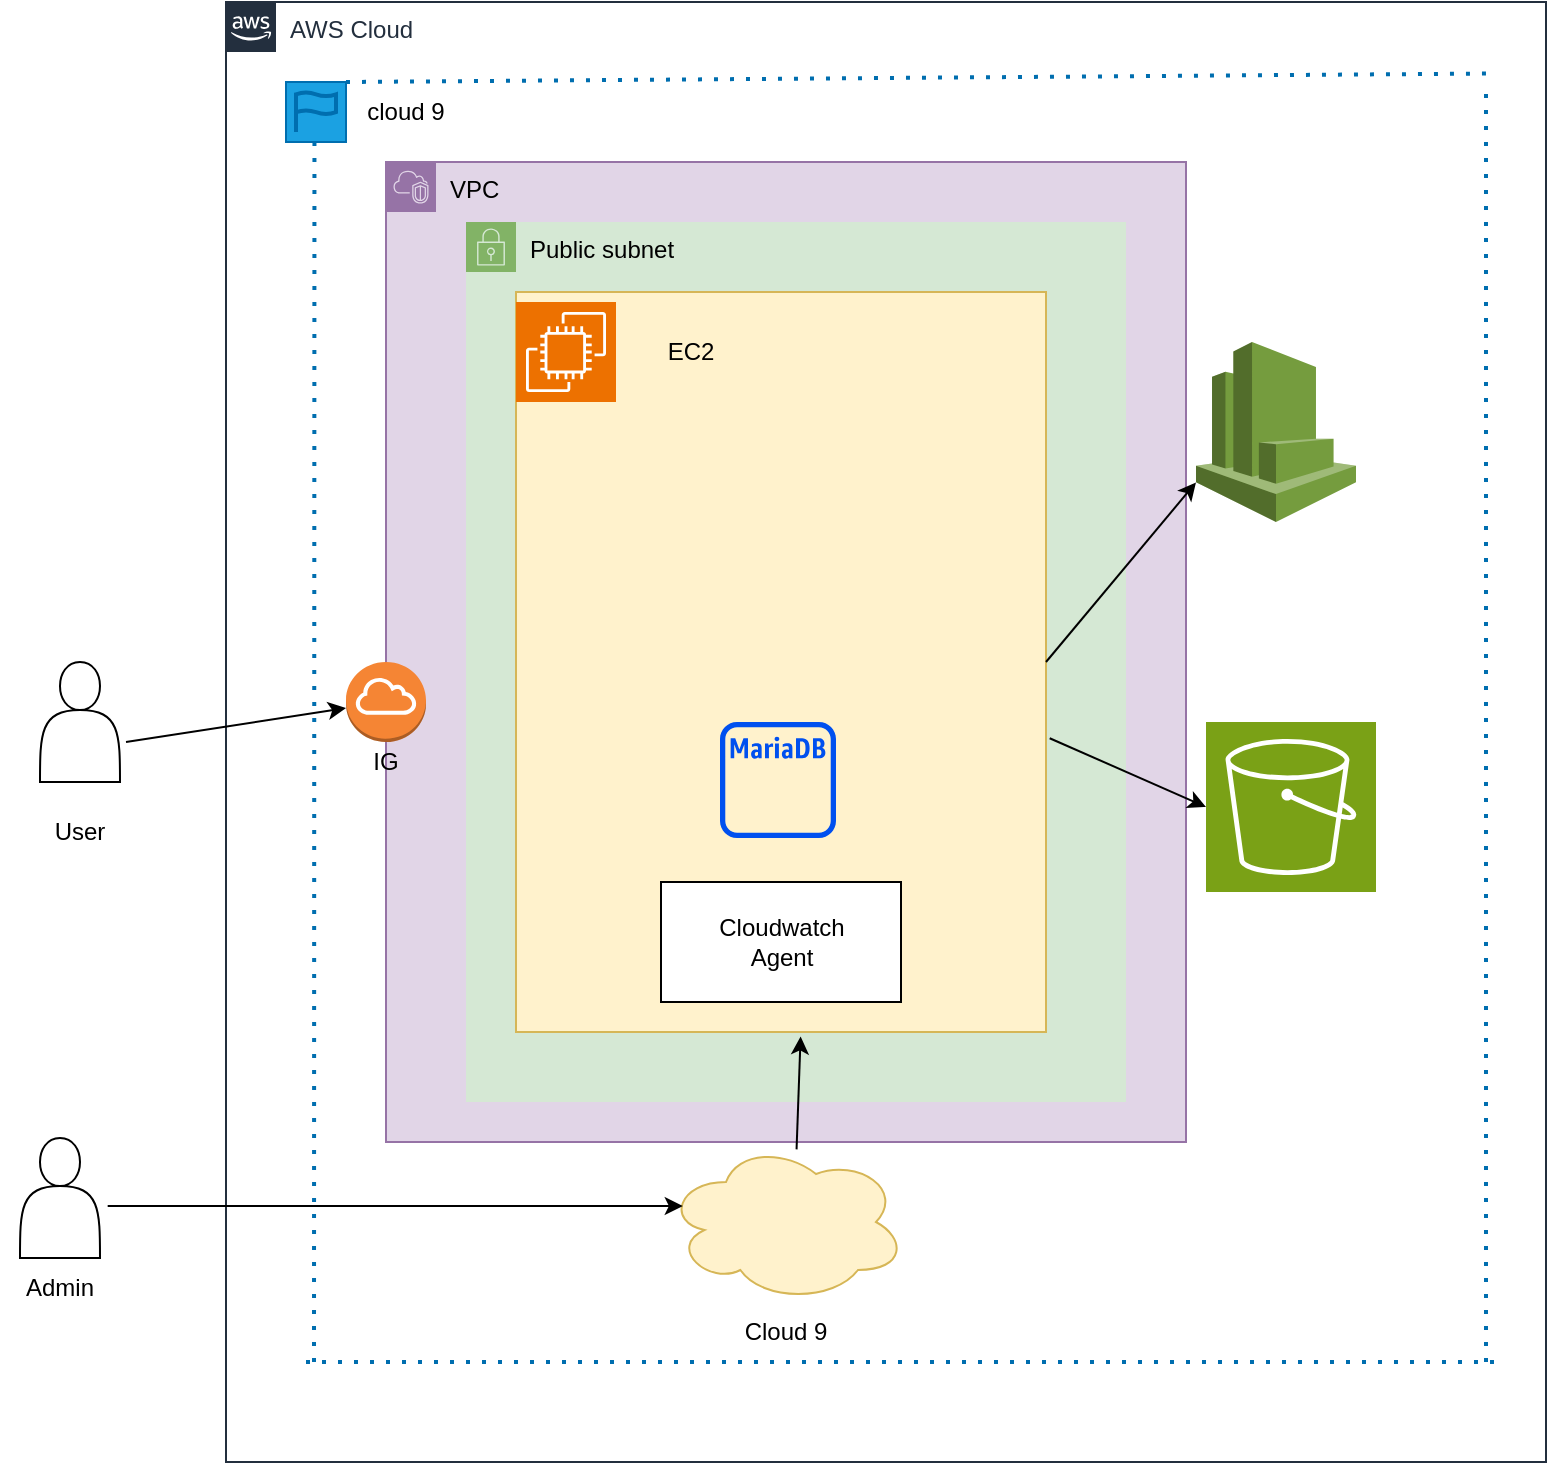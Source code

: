 <mxfile version="23.0.2" type="github">
  <diagram name="Trang-1" id="grSbfRh_PgpcbdRgXVrF">
    <mxGraphModel dx="1286" dy="682" grid="1" gridSize="10" guides="1" tooltips="1" connect="1" arrows="1" fold="1" page="1" pageScale="1" pageWidth="1654" pageHeight="2336" math="0" shadow="0">
      <root>
        <mxCell id="0" />
        <mxCell id="1" parent="0" />
        <mxCell id="BhpOOVz-xvH5h9rG7hqA-3" value="AWS Cloud" style="points=[[0,0],[0.25,0],[0.5,0],[0.75,0],[1,0],[1,0.25],[1,0.5],[1,0.75],[1,1],[0.75,1],[0.5,1],[0.25,1],[0,1],[0,0.75],[0,0.5],[0,0.25]];outlineConnect=0;gradientColor=none;html=1;whiteSpace=wrap;fontSize=12;fontStyle=0;container=1;pointerEvents=0;collapsible=0;recursiveResize=0;shape=mxgraph.aws4.group;grIcon=mxgraph.aws4.group_aws_cloud_alt;strokeColor=#232F3E;fillColor=none;verticalAlign=top;align=left;spacingLeft=30;fontColor=#232F3E;dashed=0;" parent="1" vertex="1">
          <mxGeometry x="900" y="540" width="660" height="730" as="geometry" />
        </mxCell>
        <mxCell id="BhpOOVz-xvH5h9rG7hqA-7" value="VPC" style="points=[[0,0],[0.25,0],[0.5,0],[0.75,0],[1,0],[1,0.25],[1,0.5],[1,0.75],[1,1],[0.75,1],[0.5,1],[0.25,1],[0,1],[0,0.75],[0,0.5],[0,0.25]];outlineConnect=0;html=1;whiteSpace=wrap;fontSize=12;fontStyle=0;container=1;pointerEvents=0;collapsible=0;recursiveResize=0;shape=mxgraph.aws4.group;grIcon=mxgraph.aws4.group_vpc2;strokeColor=#9673a6;fillColor=#e1d5e7;verticalAlign=top;align=left;spacingLeft=30;dashed=0;" parent="BhpOOVz-xvH5h9rG7hqA-3" vertex="1">
          <mxGeometry x="80" y="80" width="400" height="490" as="geometry" />
        </mxCell>
        <mxCell id="BhpOOVz-xvH5h9rG7hqA-8" value="Public subnet" style="points=[[0,0],[0.25,0],[0.5,0],[0.75,0],[1,0],[1,0.25],[1,0.5],[1,0.75],[1,1],[0.75,1],[0.5,1],[0.25,1],[0,1],[0,0.75],[0,0.5],[0,0.25]];outlineConnect=0;html=1;whiteSpace=wrap;fontSize=12;fontStyle=0;container=1;pointerEvents=0;collapsible=0;recursiveResize=0;shape=mxgraph.aws4.group;grIcon=mxgraph.aws4.group_security_group;grStroke=0;strokeColor=#82b366;fillColor=#d5e8d4;verticalAlign=top;align=left;spacingLeft=30;dashed=0;" parent="BhpOOVz-xvH5h9rG7hqA-7" vertex="1">
          <mxGeometry x="40" y="30" width="330" height="440" as="geometry" />
        </mxCell>
        <mxCell id="BhpOOVz-xvH5h9rG7hqA-10" value="" style="rounded=0;whiteSpace=wrap;html=1;direction=south;fillColor=#fff2cc;strokeColor=#d6b656;" parent="BhpOOVz-xvH5h9rG7hqA-8" vertex="1">
          <mxGeometry x="25" y="35" width="265" height="370" as="geometry" />
        </mxCell>
        <mxCell id="BhpOOVz-xvH5h9rG7hqA-11" value="" style="sketch=0;points=[[0,0,0],[0.25,0,0],[0.5,0,0],[0.75,0,0],[1,0,0],[0,1,0],[0.25,1,0],[0.5,1,0],[0.75,1,0],[1,1,0],[0,0.25,0],[0,0.5,0],[0,0.75,0],[1,0.25,0],[1,0.5,0],[1,0.75,0]];outlineConnect=0;fontColor=#232F3E;fillColor=#ED7100;strokeColor=#ffffff;dashed=0;verticalLabelPosition=bottom;verticalAlign=top;align=center;html=1;fontSize=12;fontStyle=0;aspect=fixed;shape=mxgraph.aws4.resourceIcon;resIcon=mxgraph.aws4.ec2;" parent="BhpOOVz-xvH5h9rG7hqA-8" vertex="1">
          <mxGeometry x="25" y="40" width="50" height="50" as="geometry" />
        </mxCell>
        <mxCell id="BhpOOVz-xvH5h9rG7hqA-12" value="EC2&lt;br&gt;" style="text;html=1;strokeColor=none;fillColor=none;align=center;verticalAlign=middle;whiteSpace=wrap;rounded=0;" parent="BhpOOVz-xvH5h9rG7hqA-8" vertex="1">
          <mxGeometry x="75" y="40" width="75" height="50" as="geometry" />
        </mxCell>
        <mxCell id="-mnpApBPDpD-3cTkM6Ct-1" value="Cloudwatch&lt;br&gt;Agent" style="rounded=0;whiteSpace=wrap;html=1;" vertex="1" parent="BhpOOVz-xvH5h9rG7hqA-8">
          <mxGeometry x="97.5" y="330" width="120" height="60" as="geometry" />
        </mxCell>
        <mxCell id="-mnpApBPDpD-3cTkM6Ct-2" value="" style="sketch=0;outlineConnect=0;fillColor=#0050ef;strokeColor=#001DBC;dashed=0;verticalLabelPosition=bottom;verticalAlign=top;align=center;html=1;fontSize=12;fontStyle=0;aspect=fixed;pointerEvents=1;shape=mxgraph.aws4.rds_mariadb_instance_alt;fontColor=#ffffff;" vertex="1" parent="BhpOOVz-xvH5h9rG7hqA-8">
          <mxGeometry x="127" y="250" width="58" height="58" as="geometry" />
        </mxCell>
        <mxCell id="-mnpApBPDpD-3cTkM6Ct-19" value="" style="shape=image;html=1;verticalAlign=top;verticalLabelPosition=bottom;labelBackgroundColor=#ffffff;imageAspect=0;aspect=fixed;image=https://cdn4.iconfinder.com/data/icons/scripting-and-programming-languages/512/php-128.png" vertex="1" parent="BhpOOVz-xvH5h9rG7hqA-8">
          <mxGeometry x="105" y="80" width="80" height="80" as="geometry" />
        </mxCell>
        <mxCell id="-mnpApBPDpD-3cTkM6Ct-24" value="" style="outlineConnect=0;dashed=0;verticalLabelPosition=bottom;verticalAlign=top;align=center;html=1;shape=mxgraph.aws3.internet_gateway;fillColor=#F58534;gradientColor=none;" vertex="1" parent="BhpOOVz-xvH5h9rG7hqA-7">
          <mxGeometry x="-20" y="250" width="40" height="40" as="geometry" />
        </mxCell>
        <mxCell id="-mnpApBPDpD-3cTkM6Ct-26" value="IG" style="text;html=1;strokeColor=none;fillColor=none;align=center;verticalAlign=middle;whiteSpace=wrap;rounded=0;" vertex="1" parent="BhpOOVz-xvH5h9rG7hqA-7">
          <mxGeometry x="-15" y="290" width="30" height="20" as="geometry" />
        </mxCell>
        <mxCell id="BhpOOVz-xvH5h9rG7hqA-17" value="" style="ellipse;shape=cloud;whiteSpace=wrap;html=1;fillColor=#fff2cc;strokeColor=#d6b656;" parent="BhpOOVz-xvH5h9rG7hqA-3" vertex="1">
          <mxGeometry x="220" y="570" width="120" height="80" as="geometry" />
        </mxCell>
        <mxCell id="BhpOOVz-xvH5h9rG7hqA-21" value="Cloud 9" style="text;html=1;strokeColor=none;fillColor=none;align=center;verticalAlign=middle;whiteSpace=wrap;rounded=0;" parent="BhpOOVz-xvH5h9rG7hqA-3" vertex="1">
          <mxGeometry x="250" y="650" width="60" height="30" as="geometry" />
        </mxCell>
        <mxCell id="BhpOOVz-xvH5h9rG7hqA-22" value="" style="outlineConnect=0;dashed=0;verticalLabelPosition=bottom;verticalAlign=top;align=center;html=1;shape=mxgraph.aws3.cloudwatch;fillColor=#759C3E;gradientColor=none;" parent="BhpOOVz-xvH5h9rG7hqA-3" vertex="1">
          <mxGeometry x="485" y="170" width="80" height="90" as="geometry" />
        </mxCell>
        <mxCell id="BhpOOVz-xvH5h9rG7hqA-23" value="" style="sketch=0;points=[[0,0,0],[0.25,0,0],[0.5,0,0],[0.75,0,0],[1,0,0],[0,1,0],[0.25,1,0],[0.5,1,0],[0.75,1,0],[1,1,0],[0,0.25,0],[0,0.5,0],[0,0.75,0],[1,0.25,0],[1,0.5,0],[1,0.75,0]];outlineConnect=0;fontColor=#232F3E;fillColor=#7AA116;strokeColor=#ffffff;dashed=0;verticalLabelPosition=bottom;verticalAlign=top;align=center;html=1;fontSize=12;fontStyle=0;aspect=fixed;shape=mxgraph.aws4.resourceIcon;resIcon=mxgraph.aws4.s3;" parent="BhpOOVz-xvH5h9rG7hqA-3" vertex="1">
          <mxGeometry x="490" y="360" width="85" height="85" as="geometry" />
        </mxCell>
        <mxCell id="BhpOOVz-xvH5h9rG7hqA-24" value="" style="endArrow=classic;html=1;rounded=0;entryX=0;entryY=0.5;entryDx=0;entryDy=0;entryPerimeter=0;exitX=0.603;exitY=-0.007;exitDx=0;exitDy=0;exitPerimeter=0;" parent="BhpOOVz-xvH5h9rG7hqA-3" source="BhpOOVz-xvH5h9rG7hqA-10" target="BhpOOVz-xvH5h9rG7hqA-23" edge="1">
          <mxGeometry width="50" height="50" relative="1" as="geometry">
            <mxPoint x="310" y="410" as="sourcePoint" />
            <mxPoint x="360" y="360" as="targetPoint" />
          </mxGeometry>
        </mxCell>
        <mxCell id="BhpOOVz-xvH5h9rG7hqA-25" value="" style="endArrow=classic;html=1;rounded=0;entryX=0;entryY=0.78;entryDx=0;entryDy=0;entryPerimeter=0;exitX=0.5;exitY=0;exitDx=0;exitDy=0;" parent="BhpOOVz-xvH5h9rG7hqA-3" source="BhpOOVz-xvH5h9rG7hqA-10" target="BhpOOVz-xvH5h9rG7hqA-22" edge="1">
          <mxGeometry width="50" height="50" relative="1" as="geometry">
            <mxPoint x="310" y="410" as="sourcePoint" />
            <mxPoint x="360" y="360" as="targetPoint" />
          </mxGeometry>
        </mxCell>
        <mxCell id="BhpOOVz-xvH5h9rG7hqA-26" value="" style="endArrow=classic;html=1;rounded=0;exitX=0.544;exitY=0.046;exitDx=0;exitDy=0;exitPerimeter=0;entryX=1.006;entryY=0.463;entryDx=0;entryDy=0;entryPerimeter=0;" parent="BhpOOVz-xvH5h9rG7hqA-3" source="BhpOOVz-xvH5h9rG7hqA-17" target="BhpOOVz-xvH5h9rG7hqA-10" edge="1">
          <mxGeometry width="50" height="50" relative="1" as="geometry">
            <mxPoint x="210" y="380" as="sourcePoint" />
            <mxPoint x="263" y="470" as="targetPoint" />
          </mxGeometry>
        </mxCell>
        <mxCell id="-mnpApBPDpD-3cTkM6Ct-5" value="" style="whiteSpace=wrap;html=1;aspect=fixed;fillColor=#1ba1e2;fontColor=#ffffff;strokeColor=#006EAF;" vertex="1" parent="BhpOOVz-xvH5h9rG7hqA-3">
          <mxGeometry x="30" y="40" width="30" height="30" as="geometry" />
        </mxCell>
        <mxCell id="-mnpApBPDpD-3cTkM6Ct-10" value="" style="endArrow=none;dashed=1;html=1;dashPattern=1 3;strokeWidth=2;rounded=0;fillColor=#1ba1e2;strokeColor=#006EAF;" edge="1" parent="BhpOOVz-xvH5h9rG7hqA-3">
          <mxGeometry width="50" height="50" relative="1" as="geometry">
            <mxPoint x="44.23" y="70" as="sourcePoint" />
            <mxPoint x="44" y="680" as="targetPoint" />
          </mxGeometry>
        </mxCell>
        <mxCell id="-mnpApBPDpD-3cTkM6Ct-12" value="" style="endArrow=none;dashed=1;html=1;dashPattern=1 3;strokeWidth=2;rounded=0;fillColor=#1ba1e2;strokeColor=#006EAF;" edge="1" parent="BhpOOVz-xvH5h9rG7hqA-3">
          <mxGeometry width="50" height="50" relative="1" as="geometry">
            <mxPoint x="40" y="680" as="sourcePoint" />
            <mxPoint x="640" y="680" as="targetPoint" />
          </mxGeometry>
        </mxCell>
        <mxCell id="-mnpApBPDpD-3cTkM6Ct-13" value="" style="endArrow=none;dashed=1;html=1;dashPattern=1 3;strokeWidth=2;rounded=0;fillColor=#1ba1e2;strokeColor=#006EAF;" edge="1" parent="BhpOOVz-xvH5h9rG7hqA-3">
          <mxGeometry width="50" height="50" relative="1" as="geometry">
            <mxPoint x="630" y="680" as="sourcePoint" />
            <mxPoint x="630" y="40" as="targetPoint" />
          </mxGeometry>
        </mxCell>
        <mxCell id="-mnpApBPDpD-3cTkM6Ct-14" value="" style="endArrow=none;dashed=1;html=1;dashPattern=1 3;strokeWidth=2;rounded=0;fillColor=#1ba1e2;strokeColor=#006EAF;" edge="1" parent="BhpOOVz-xvH5h9rG7hqA-3">
          <mxGeometry width="50" height="50" relative="1" as="geometry">
            <mxPoint x="60" y="40.0" as="sourcePoint" />
            <mxPoint x="630" y="35.77" as="targetPoint" />
          </mxGeometry>
        </mxCell>
        <mxCell id="-mnpApBPDpD-3cTkM6Ct-15" value="" style="html=1;verticalLabelPosition=bottom;align=center;labelBackgroundColor=#ffffff;verticalAlign=top;strokeWidth=2;shadow=0;dashed=0;shape=mxgraph.ios7.icons.flag;fillColor=#1ba1e2;fontColor=#ffffff;strokeColor=#006EAF;" vertex="1" parent="BhpOOVz-xvH5h9rG7hqA-3">
          <mxGeometry x="35" y="45" width="20" height="20" as="geometry" />
        </mxCell>
        <mxCell id="-mnpApBPDpD-3cTkM6Ct-17" value="cloud 9" style="text;html=1;strokeColor=none;fillColor=none;align=center;verticalAlign=middle;whiteSpace=wrap;rounded=0;" vertex="1" parent="BhpOOVz-xvH5h9rG7hqA-3">
          <mxGeometry x="60" y="40" width="60" height="30" as="geometry" />
        </mxCell>
        <mxCell id="-mnpApBPDpD-3cTkM6Ct-27" value="" style="shape=image;html=1;verticalAlign=top;verticalLabelPosition=bottom;labelBackgroundColor=#ffffff;imageAspect=0;aspect=fixed;image=https://cdn0.iconfinder.com/data/icons/phosphor-regular-vol-3/256/number-nine-128.png" vertex="1" parent="BhpOOVz-xvH5h9rG7hqA-3">
          <mxGeometry x="261" y="591" width="38" height="38" as="geometry" />
        </mxCell>
        <mxCell id="BhpOOVz-xvH5h9rG7hqA-4" value="" style="shape=actor;whiteSpace=wrap;html=1;" parent="1" vertex="1">
          <mxGeometry x="797" y="1108" width="40" height="60" as="geometry" />
        </mxCell>
        <mxCell id="BhpOOVz-xvH5h9rG7hqA-5" value="" style="shape=actor;whiteSpace=wrap;html=1;" parent="1" vertex="1">
          <mxGeometry x="807" y="870" width="40" height="60" as="geometry" />
        </mxCell>
        <mxCell id="BhpOOVz-xvH5h9rG7hqA-18" value="User" style="text;html=1;strokeColor=none;fillColor=none;align=center;verticalAlign=middle;whiteSpace=wrap;rounded=0;" parent="1" vertex="1">
          <mxGeometry x="797" y="940" width="60" height="30" as="geometry" />
        </mxCell>
        <mxCell id="BhpOOVz-xvH5h9rG7hqA-19" value="Admin" style="text;html=1;strokeColor=none;fillColor=none;align=center;verticalAlign=middle;whiteSpace=wrap;rounded=0;" parent="1" vertex="1">
          <mxGeometry x="787" y="1168" width="60" height="30" as="geometry" />
        </mxCell>
        <mxCell id="BhpOOVz-xvH5h9rG7hqA-20" value="" style="endArrow=classic;html=1;rounded=0;entryX=0.07;entryY=0.4;entryDx=0;entryDy=0;entryPerimeter=0;exitX=1.096;exitY=0.566;exitDx=0;exitDy=0;exitPerimeter=0;" parent="1" target="BhpOOVz-xvH5h9rG7hqA-17" edge="1" source="BhpOOVz-xvH5h9rG7hqA-4">
          <mxGeometry width="50" height="50" relative="1" as="geometry">
            <mxPoint x="850" y="1132" as="sourcePoint" />
            <mxPoint x="1250" y="920" as="targetPoint" />
          </mxGeometry>
        </mxCell>
        <mxCell id="-mnpApBPDpD-3cTkM6Ct-22" value="" style="endArrow=classic;html=1;rounded=0;" edge="1" parent="1">
          <mxGeometry width="50" height="50" relative="1" as="geometry">
            <mxPoint x="850" y="910" as="sourcePoint" />
            <mxPoint x="960" y="893" as="targetPoint" />
          </mxGeometry>
        </mxCell>
      </root>
    </mxGraphModel>
  </diagram>
</mxfile>
